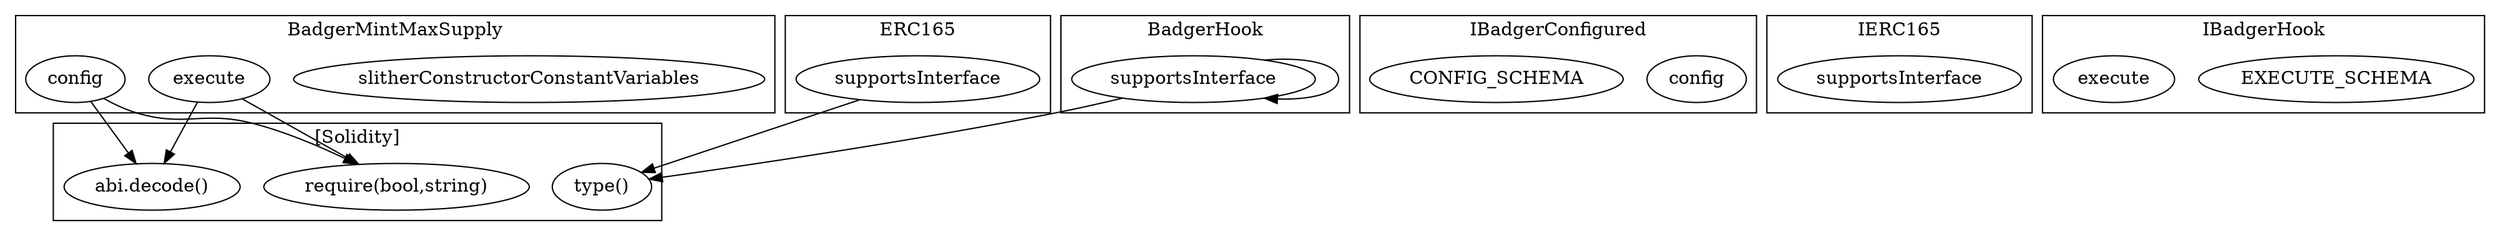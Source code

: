 strict digraph {
subgraph cluster_5788_BadgerMintMaxSupply {
label = "BadgerMintMaxSupply"
"5788_slitherConstructorConstantVariables" [label="slitherConstructorConstantVariables"]
"5788_execute" [label="execute"]
"5788_config" [label="config"]
}subgraph cluster_6468_IBadgerConfigured {
label = "IBadgerConfigured"
"6468_config" [label="config"]
"6468_CONFIG_SCHEMA" [label="CONFIG_SCHEMA"]
}subgraph cluster_3081_ERC165 {
label = "ERC165"
"3081_supportsInterface" [label="supportsInterface"]
}subgraph cluster_3093_IERC165 {
label = "IERC165"
"3093_supportsInterface" [label="supportsInterface"]
}subgraph cluster_6488_IBadgerHook {
label = "IBadgerHook"
"6488_EXECUTE_SCHEMA" [label="EXECUTE_SCHEMA"]
"6488_execute" [label="execute"]
}subgraph cluster_4956_BadgerHook {
label = "BadgerHook"
"4956_supportsInterface" [label="supportsInterface"]
"4956_supportsInterface" -> "4956_supportsInterface"
}subgraph cluster_solidity {
label = "[Solidity]"
"type()" 
"require(bool,string)" 
"abi.decode()" 
"3081_supportsInterface" -> "type()"
"5788_execute" -> "require(bool,string)"
"5788_config" -> "require(bool,string)"
"4956_supportsInterface" -> "type()"
"5788_execute" -> "abi.decode()"
"5788_config" -> "abi.decode()"
}
}